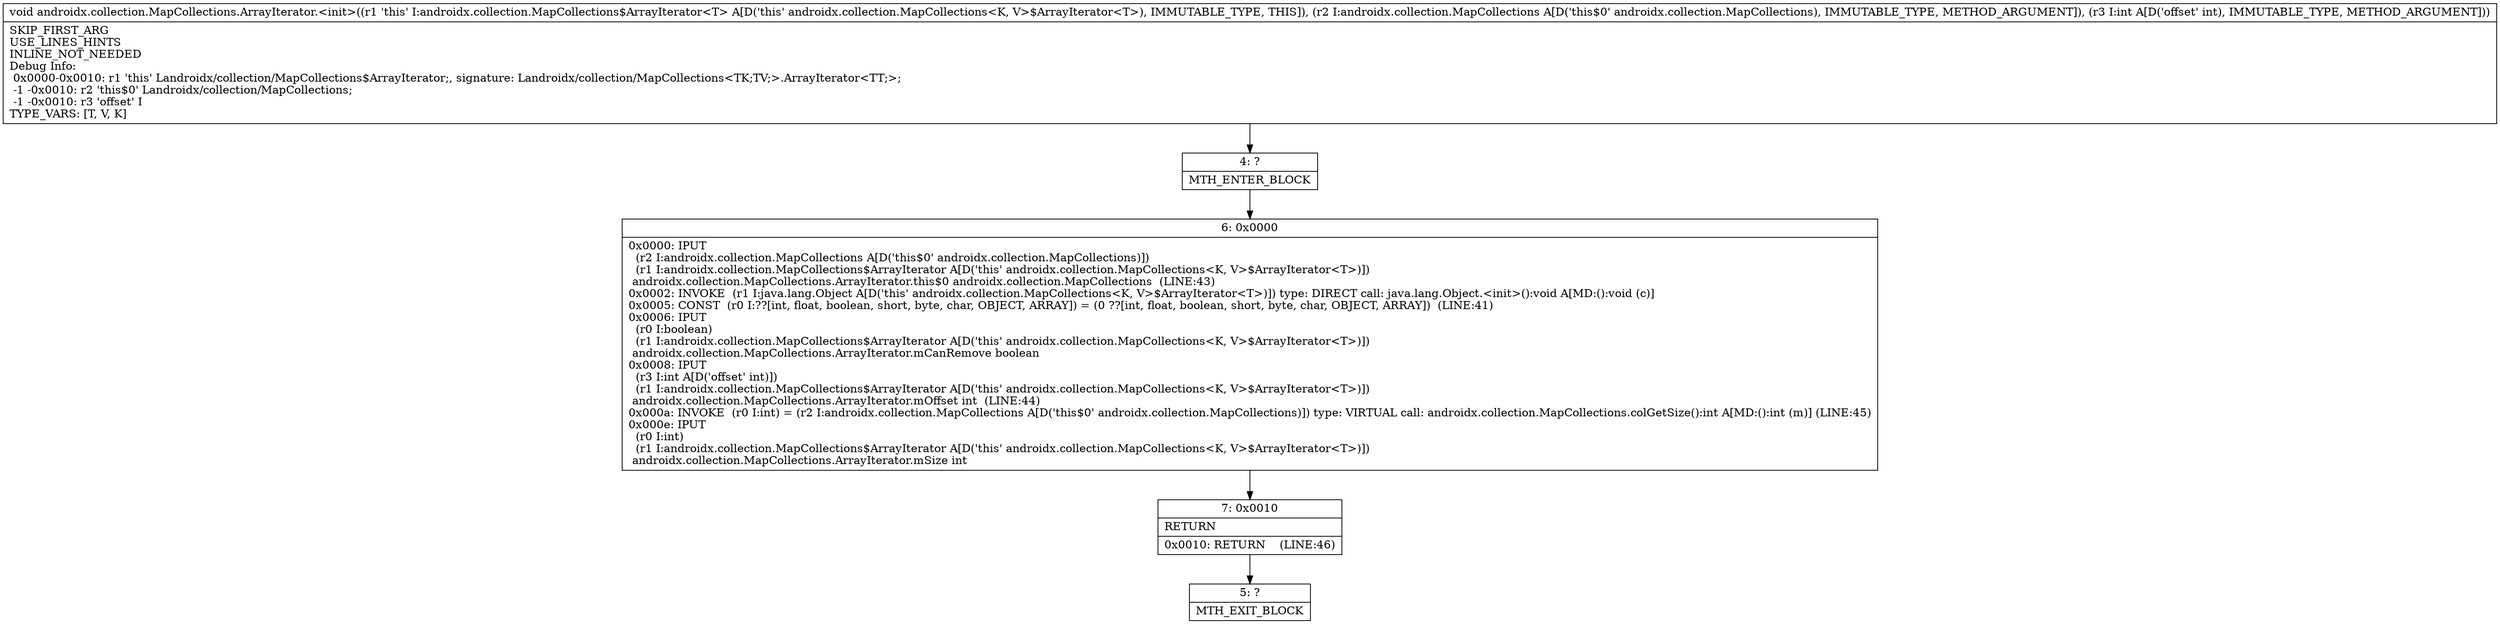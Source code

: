 digraph "CFG forandroidx.collection.MapCollections.ArrayIterator.\<init\>(Landroidx\/collection\/MapCollections;I)V" {
Node_4 [shape=record,label="{4\:\ ?|MTH_ENTER_BLOCK\l}"];
Node_6 [shape=record,label="{6\:\ 0x0000|0x0000: IPUT  \l  (r2 I:androidx.collection.MapCollections A[D('this$0' androidx.collection.MapCollections)])\l  (r1 I:androidx.collection.MapCollections$ArrayIterator A[D('this' androidx.collection.MapCollections\<K, V\>$ArrayIterator\<T\>)])\l androidx.collection.MapCollections.ArrayIterator.this$0 androidx.collection.MapCollections  (LINE:43)\l0x0002: INVOKE  (r1 I:java.lang.Object A[D('this' androidx.collection.MapCollections\<K, V\>$ArrayIterator\<T\>)]) type: DIRECT call: java.lang.Object.\<init\>():void A[MD:():void (c)]\l0x0005: CONST  (r0 I:??[int, float, boolean, short, byte, char, OBJECT, ARRAY]) = (0 ??[int, float, boolean, short, byte, char, OBJECT, ARRAY])  (LINE:41)\l0x0006: IPUT  \l  (r0 I:boolean)\l  (r1 I:androidx.collection.MapCollections$ArrayIterator A[D('this' androidx.collection.MapCollections\<K, V\>$ArrayIterator\<T\>)])\l androidx.collection.MapCollections.ArrayIterator.mCanRemove boolean \l0x0008: IPUT  \l  (r3 I:int A[D('offset' int)])\l  (r1 I:androidx.collection.MapCollections$ArrayIterator A[D('this' androidx.collection.MapCollections\<K, V\>$ArrayIterator\<T\>)])\l androidx.collection.MapCollections.ArrayIterator.mOffset int  (LINE:44)\l0x000a: INVOKE  (r0 I:int) = (r2 I:androidx.collection.MapCollections A[D('this$0' androidx.collection.MapCollections)]) type: VIRTUAL call: androidx.collection.MapCollections.colGetSize():int A[MD:():int (m)] (LINE:45)\l0x000e: IPUT  \l  (r0 I:int)\l  (r1 I:androidx.collection.MapCollections$ArrayIterator A[D('this' androidx.collection.MapCollections\<K, V\>$ArrayIterator\<T\>)])\l androidx.collection.MapCollections.ArrayIterator.mSize int \l}"];
Node_7 [shape=record,label="{7\:\ 0x0010|RETURN\l|0x0010: RETURN    (LINE:46)\l}"];
Node_5 [shape=record,label="{5\:\ ?|MTH_EXIT_BLOCK\l}"];
MethodNode[shape=record,label="{void androidx.collection.MapCollections.ArrayIterator.\<init\>((r1 'this' I:androidx.collection.MapCollections$ArrayIterator\<T\> A[D('this' androidx.collection.MapCollections\<K, V\>$ArrayIterator\<T\>), IMMUTABLE_TYPE, THIS]), (r2 I:androidx.collection.MapCollections A[D('this$0' androidx.collection.MapCollections), IMMUTABLE_TYPE, METHOD_ARGUMENT]), (r3 I:int A[D('offset' int), IMMUTABLE_TYPE, METHOD_ARGUMENT]))  | SKIP_FIRST_ARG\lUSE_LINES_HINTS\lINLINE_NOT_NEEDED\lDebug Info:\l  0x0000\-0x0010: r1 'this' Landroidx\/collection\/MapCollections$ArrayIterator;, signature: Landroidx\/collection\/MapCollections\<TK;TV;\>.ArrayIterator\<TT;\>;\l  \-1 \-0x0010: r2 'this$0' Landroidx\/collection\/MapCollections;\l  \-1 \-0x0010: r3 'offset' I\lTYPE_VARS: [T, V, K]\l}"];
MethodNode -> Node_4;Node_4 -> Node_6;
Node_6 -> Node_7;
Node_7 -> Node_5;
}


